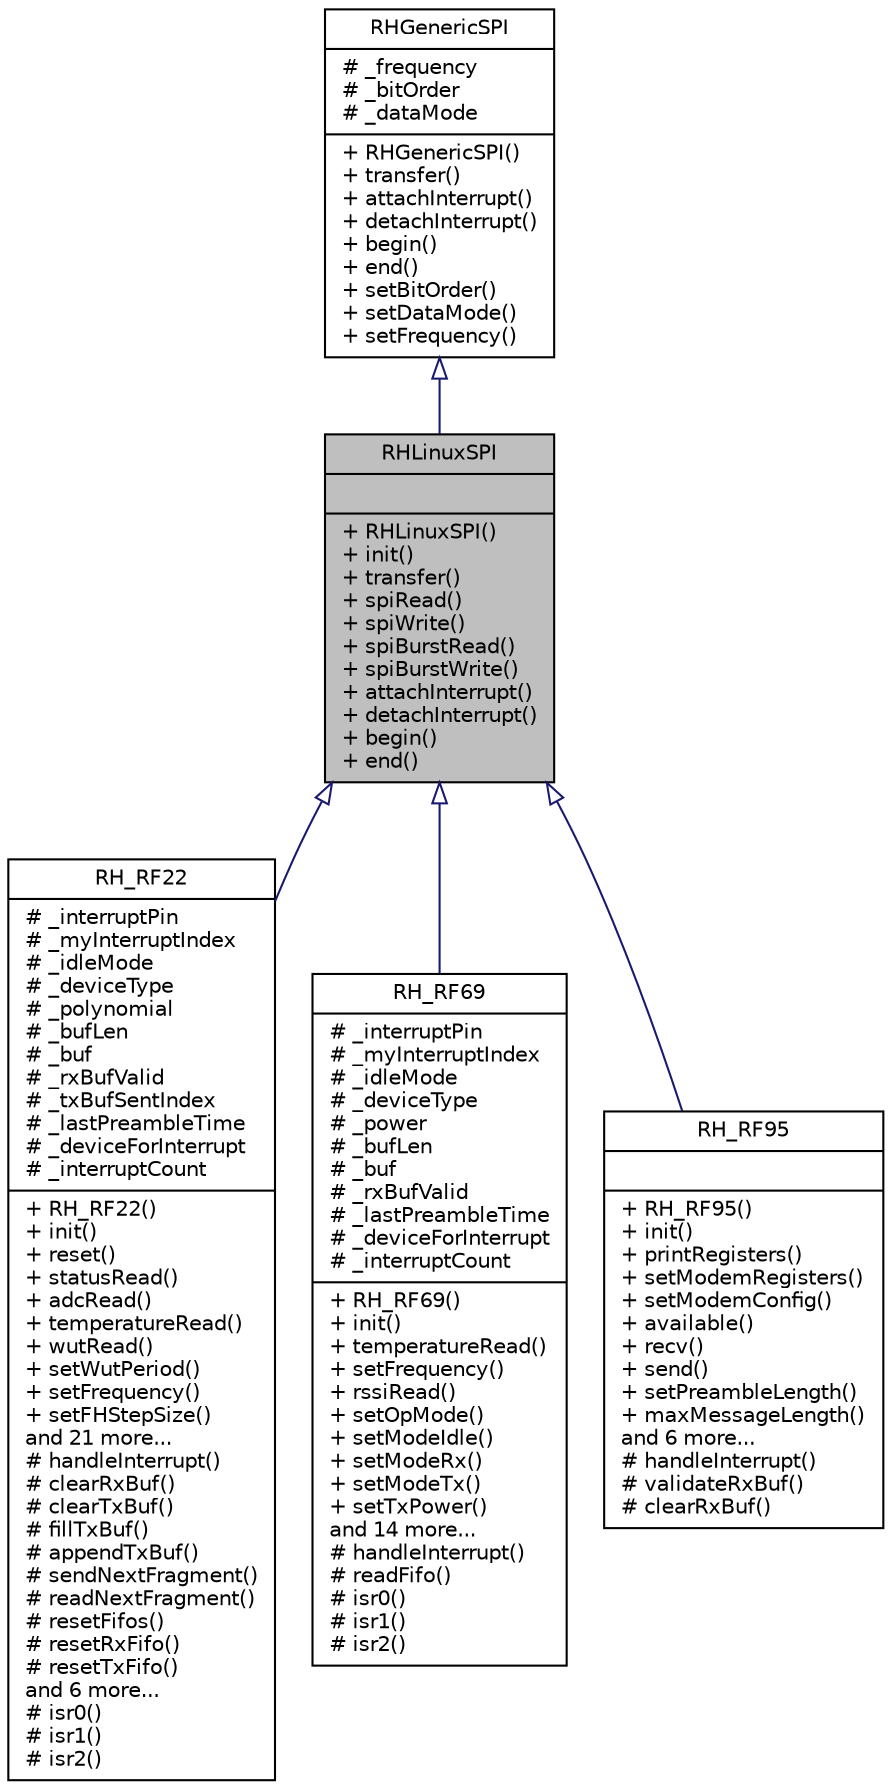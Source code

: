 digraph "RHLinuxSPI"
{
 // LATEX_PDF_SIZE
  edge [fontname="Helvetica",fontsize="10",labelfontname="Helvetica",labelfontsize="10"];
  node [fontname="Helvetica",fontsize="10",shape=record];
  Node1 [label="{RHLinuxSPI\n||+ RHLinuxSPI()\l+ init()\l+ transfer()\l+ spiRead()\l+ spiWrite()\l+ spiBurstRead()\l+ spiBurstWrite()\l+ attachInterrupt()\l+ detachInterrupt()\l+ begin()\l+ end()\l}",height=0.2,width=0.4,color="black", fillcolor="grey75", style="filled", fontcolor="black",tooltip="Encapsulate a hardware SPI bus interface."];
  Node2 -> Node1 [dir="back",color="midnightblue",fontsize="10",style="solid",arrowtail="onormal",fontname="Helvetica"];
  Node2 [label="{RHGenericSPI\n|# _frequency\l# _bitOrder\l# _dataMode\l|+ RHGenericSPI()\l+ transfer()\l+ attachInterrupt()\l+ detachInterrupt()\l+ begin()\l+ end()\l+ setBitOrder()\l+ setDataMode()\l+ setFrequency()\l}",height=0.2,width=0.4,color="black", fillcolor="white", style="filled",URL="$class_r_h_generic_s_p_i.html",tooltip="Base class for SPI interfaces."];
  Node1 -> Node3 [dir="back",color="midnightblue",fontsize="10",style="solid",arrowtail="onormal",fontname="Helvetica"];
  Node3 [label="{RH_RF22\n|# _interruptPin\l# _myInterruptIndex\l# _idleMode\l# _deviceType\l# _polynomial\l# _bufLen\l# _buf\l# _rxBufValid\l# _txBufSentIndex\l# _lastPreambleTime\l# _deviceForInterrupt\l# _interruptCount\l|+ RH_RF22()\l+ init()\l+ reset()\l+ statusRead()\l+ adcRead()\l+ temperatureRead()\l+ wutRead()\l+ setWutPeriod()\l+ setFrequency()\l+ setFHStepSize()\land 21 more...\l# handleInterrupt()\l# clearRxBuf()\l# clearTxBuf()\l# fillTxBuf()\l# appendTxBuf()\l# sendNextFragment()\l# readNextFragment()\l# resetFifos()\l# resetRxFifo()\l# resetTxFifo()\land 6 more...\l# isr0()\l# isr1()\l# isr2()\l}",height=0.2,width=0.4,color="black", fillcolor="white", style="filled",URL="$class_r_h___r_f22.html",tooltip="Driver to send and receive unaddressed, unreliable datagrams via an RF22 and compatible radio transce..."];
  Node1 -> Node4 [dir="back",color="midnightblue",fontsize="10",style="solid",arrowtail="onormal",fontname="Helvetica"];
  Node4 [label="{RH_RF69\n|# _interruptPin\l# _myInterruptIndex\l# _idleMode\l# _deviceType\l# _power\l# _bufLen\l# _buf\l# _rxBufValid\l# _lastPreambleTime\l# _deviceForInterrupt\l# _interruptCount\l|+ RH_RF69()\l+ init()\l+ temperatureRead()\l+ setFrequency()\l+ rssiRead()\l+ setOpMode()\l+ setModeIdle()\l+ setModeRx()\l+ setModeTx()\l+ setTxPower()\land 14 more...\l# handleInterrupt()\l# readFifo()\l# isr0()\l# isr1()\l# isr2()\l}",height=0.2,width=0.4,color="black", fillcolor="white", style="filled",URL="$class_r_h___r_f69.html",tooltip="Driver to send and receive unaddressed, unreliable datagrams via an RF69 and compatible radio transce..."];
  Node1 -> Node5 [dir="back",color="midnightblue",fontsize="10",style="solid",arrowtail="onormal",fontname="Helvetica"];
  Node5 [label="{RH_RF95\n||+ RH_RF95()\l+ init()\l+ printRegisters()\l+ setModemRegisters()\l+ setModemConfig()\l+ available()\l+ recv()\l+ send()\l+ setPreambleLength()\l+ maxMessageLength()\land 6 more...\l# handleInterrupt()\l# validateRxBuf()\l# clearRxBuf()\l}",height=0.2,width=0.4,color="black", fillcolor="white", style="filled",URL="$class_r_h___r_f95.html",tooltip="Driver to send and receive unaddressed, unreliable datagrams via a LoRa capable radio transceiver."];
}
